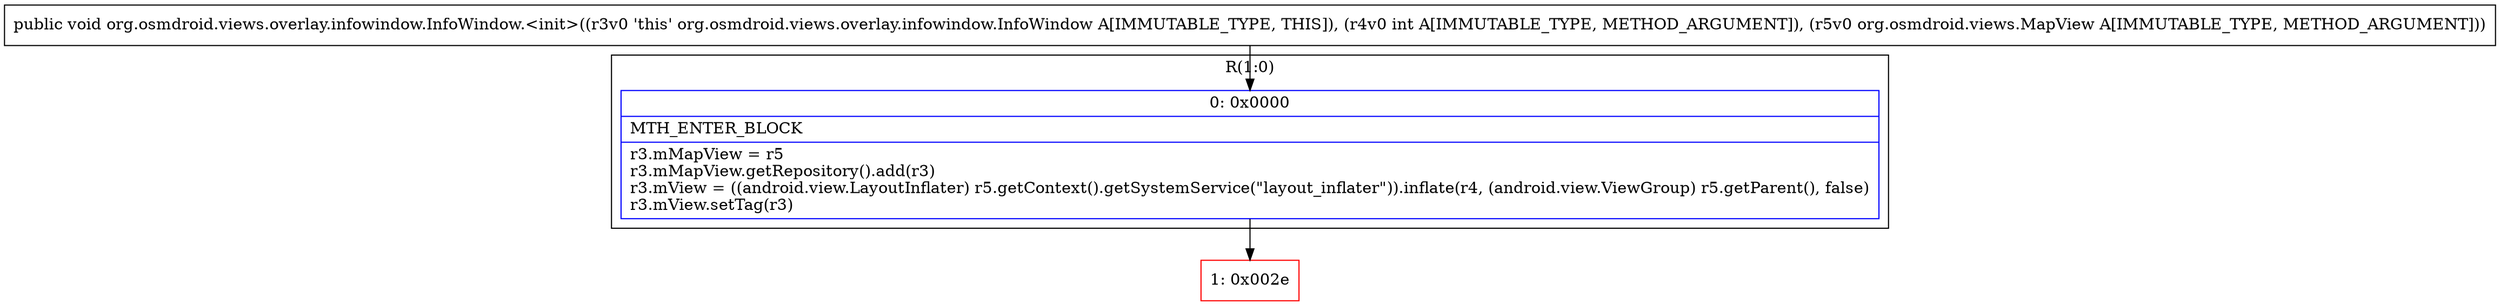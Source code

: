 digraph "CFG fororg.osmdroid.views.overlay.infowindow.InfoWindow.\<init\>(ILorg\/osmdroid\/views\/MapView;)V" {
subgraph cluster_Region_832638202 {
label = "R(1:0)";
node [shape=record,color=blue];
Node_0 [shape=record,label="{0\:\ 0x0000|MTH_ENTER_BLOCK\l|r3.mMapView = r5\lr3.mMapView.getRepository().add(r3)\lr3.mView = ((android.view.LayoutInflater) r5.getContext().getSystemService(\"layout_inflater\")).inflate(r4, (android.view.ViewGroup) r5.getParent(), false)\lr3.mView.setTag(r3)\l}"];
}
Node_1 [shape=record,color=red,label="{1\:\ 0x002e}"];
MethodNode[shape=record,label="{public void org.osmdroid.views.overlay.infowindow.InfoWindow.\<init\>((r3v0 'this' org.osmdroid.views.overlay.infowindow.InfoWindow A[IMMUTABLE_TYPE, THIS]), (r4v0 int A[IMMUTABLE_TYPE, METHOD_ARGUMENT]), (r5v0 org.osmdroid.views.MapView A[IMMUTABLE_TYPE, METHOD_ARGUMENT])) }"];
MethodNode -> Node_0;
Node_0 -> Node_1;
}

